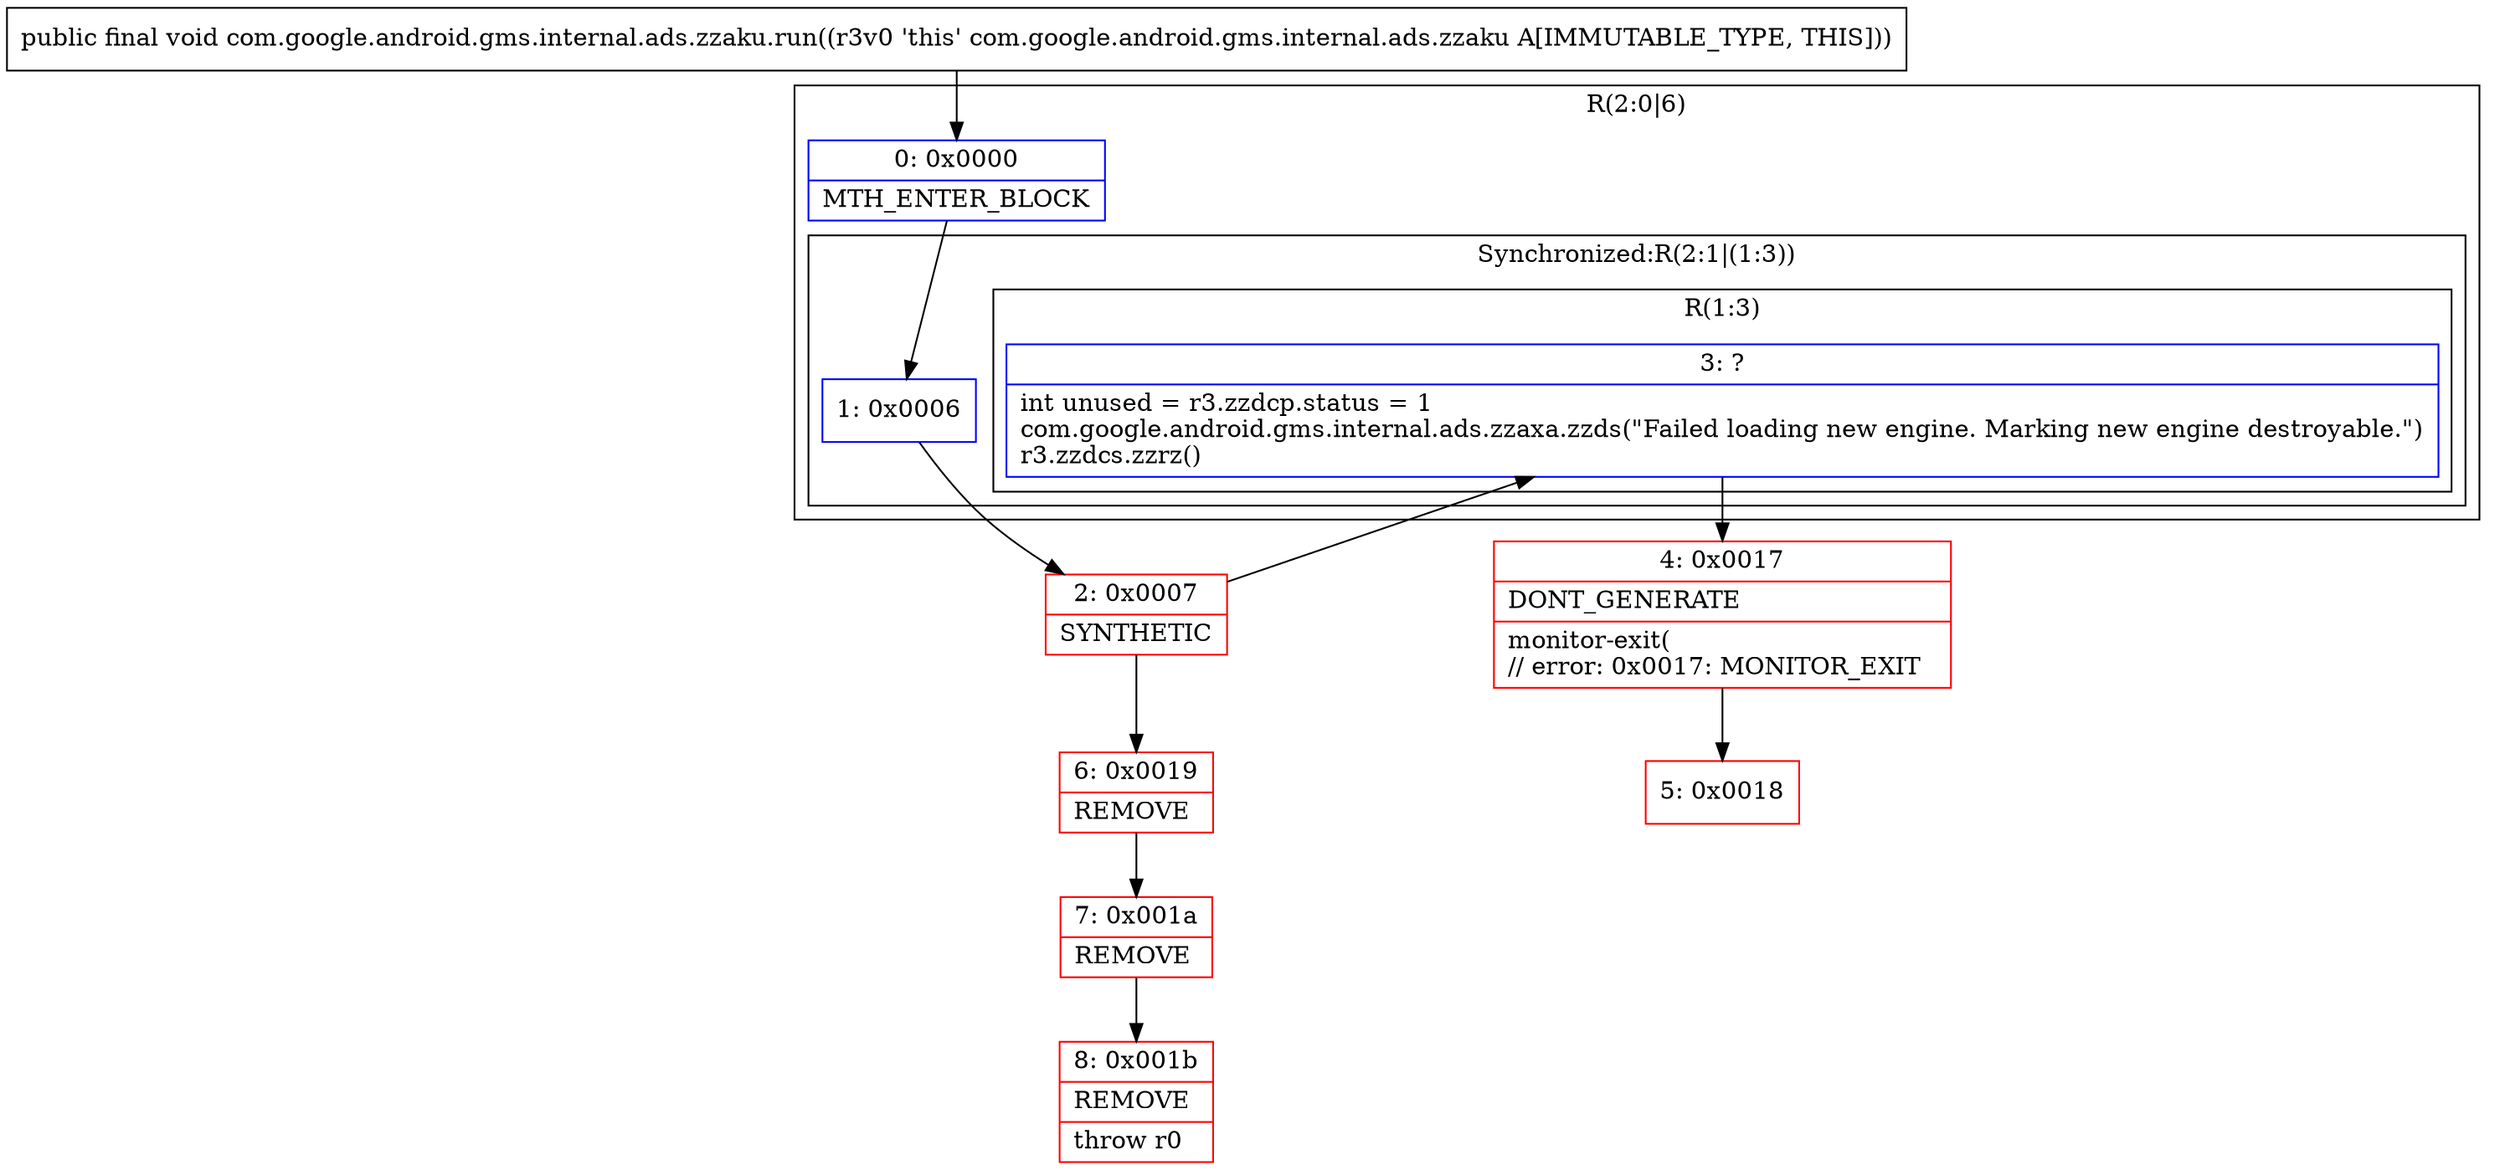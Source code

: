 digraph "CFG forcom.google.android.gms.internal.ads.zzaku.run()V" {
subgraph cluster_Region_296470306 {
label = "R(2:0|6)";
node [shape=record,color=blue];
Node_0 [shape=record,label="{0\:\ 0x0000|MTH_ENTER_BLOCK\l}"];
subgraph cluster_SynchronizedRegion_1151556949 {
label = "Synchronized:R(2:1|(1:3))";
node [shape=record,color=blue];
Node_1 [shape=record,label="{1\:\ 0x0006}"];
subgraph cluster_Region_1903601451 {
label = "R(1:3)";
node [shape=record,color=blue];
Node_3 [shape=record,label="{3\:\ ?|int unused = r3.zzdcp.status = 1\lcom.google.android.gms.internal.ads.zzaxa.zzds(\"Failed loading new engine. Marking new engine destroyable.\")\lr3.zzdcs.zzrz()\l}"];
}
}
}
Node_2 [shape=record,color=red,label="{2\:\ 0x0007|SYNTHETIC\l}"];
Node_4 [shape=record,color=red,label="{4\:\ 0x0017|DONT_GENERATE\l|monitor\-exit(\l\/\/ error: 0x0017: MONITOR_EXIT  \l}"];
Node_5 [shape=record,color=red,label="{5\:\ 0x0018}"];
Node_6 [shape=record,color=red,label="{6\:\ 0x0019|REMOVE\l}"];
Node_7 [shape=record,color=red,label="{7\:\ 0x001a|REMOVE\l}"];
Node_8 [shape=record,color=red,label="{8\:\ 0x001b|REMOVE\l|throw r0\l}"];
MethodNode[shape=record,label="{public final void com.google.android.gms.internal.ads.zzaku.run((r3v0 'this' com.google.android.gms.internal.ads.zzaku A[IMMUTABLE_TYPE, THIS])) }"];
MethodNode -> Node_0;
Node_0 -> Node_1;
Node_1 -> Node_2;
Node_3 -> Node_4;
Node_2 -> Node_3;
Node_2 -> Node_6;
Node_4 -> Node_5;
Node_6 -> Node_7;
Node_7 -> Node_8;
}


